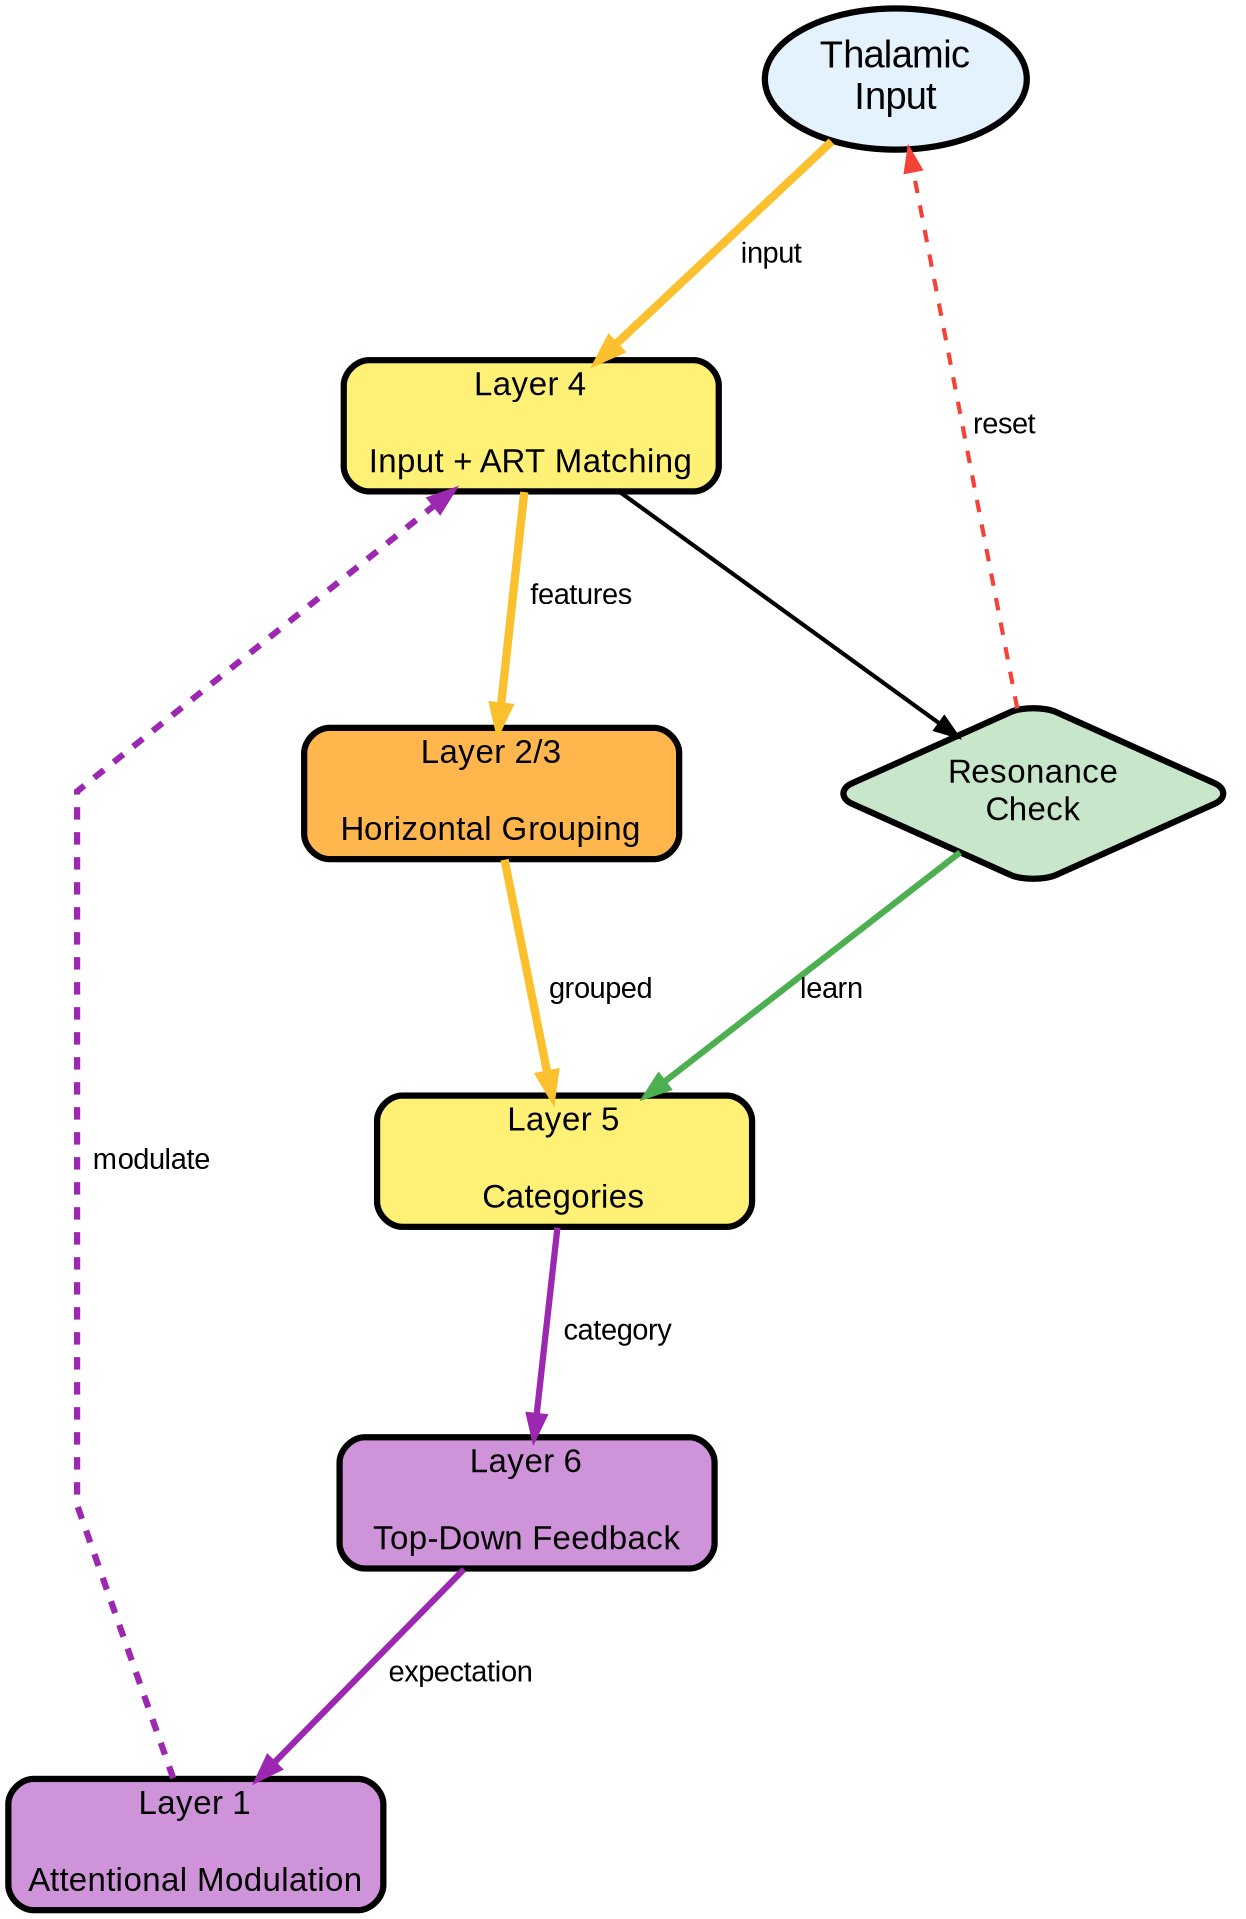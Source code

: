 digraph Laminar6Layer {
    rankdir=TB;
    node [shape=box, style="rounded,filled", fontname="Arial", fontsize=16];
    edge [fontname="Arial", fontsize=14];
    splines=polyline;
    nodesep=1.0;
    ranksep=1.2;

    // Input
    input [label="Thalamic\nInput", shape=ellipse, fillcolor="#E3F2FD",
           penwidth=3, fontsize=18];

    // Layer 4 - Input
    l4 [label="Layer 4\n\nInput + ART Matching",
        fillcolor="#FFF176", penwidth=3, fontsize=16, width=2.5];

    // Layer 2/3 - Grouping
    l23 [label="Layer 2/3\n\nHorizontal Grouping",
         fillcolor="#FFB74D", penwidth=3, fontsize=16, width=2.5];

    // Layer 5 - Categories
    l5 [label="Layer 5\n\nCategories",
        fillcolor="#FFF176", penwidth=3, fontsize=16, width=2.5];

    // Layer 6 - Feedback
    l6 [label="Layer 6\n\nTop-Down Feedback",
        fillcolor="#CE93D8", penwidth=3, fontsize=16, width=2.5];

    // Layer 1 - Attention
    l1 [label="Layer 1\n\nAttentional Modulation",
        fillcolor="#CE93D8", penwidth=3, fontsize=16, width=2.5];

    // Resonance
    resonance [label="Resonance\nCheck", shape=diamond,
               fillcolor="#C8E6C9", penwidth=3, fontsize=16];

    // Bottom-up (yellow)
    input -> l4 [label="  input  ", color="#FBC02D", penwidth=4];
    l4 -> l23 [label="  features  ", color="#FBC02D", penwidth=4];
    l23 -> l5 [label="  grouped  ", color="#FBC02D", penwidth=4];

    // Top-down (purple)
    l5 -> l6 [label="  category  ", color="#9C27B0", penwidth=3];
    l6 -> l1 [label="  expectation  ", color="#9C27B0", penwidth=3];
    l1 -> l4 [label="  modulate  ", color="#9C27B0", penwidth=3, style=dashed];

    // Resonance check
    l4 -> resonance [penwidth=2];
    resonance -> l5 [label="learn", color="#4CAF50", penwidth=3];
    resonance -> input [label="reset", color="#F44336", penwidth=2, style=dashed];
}
